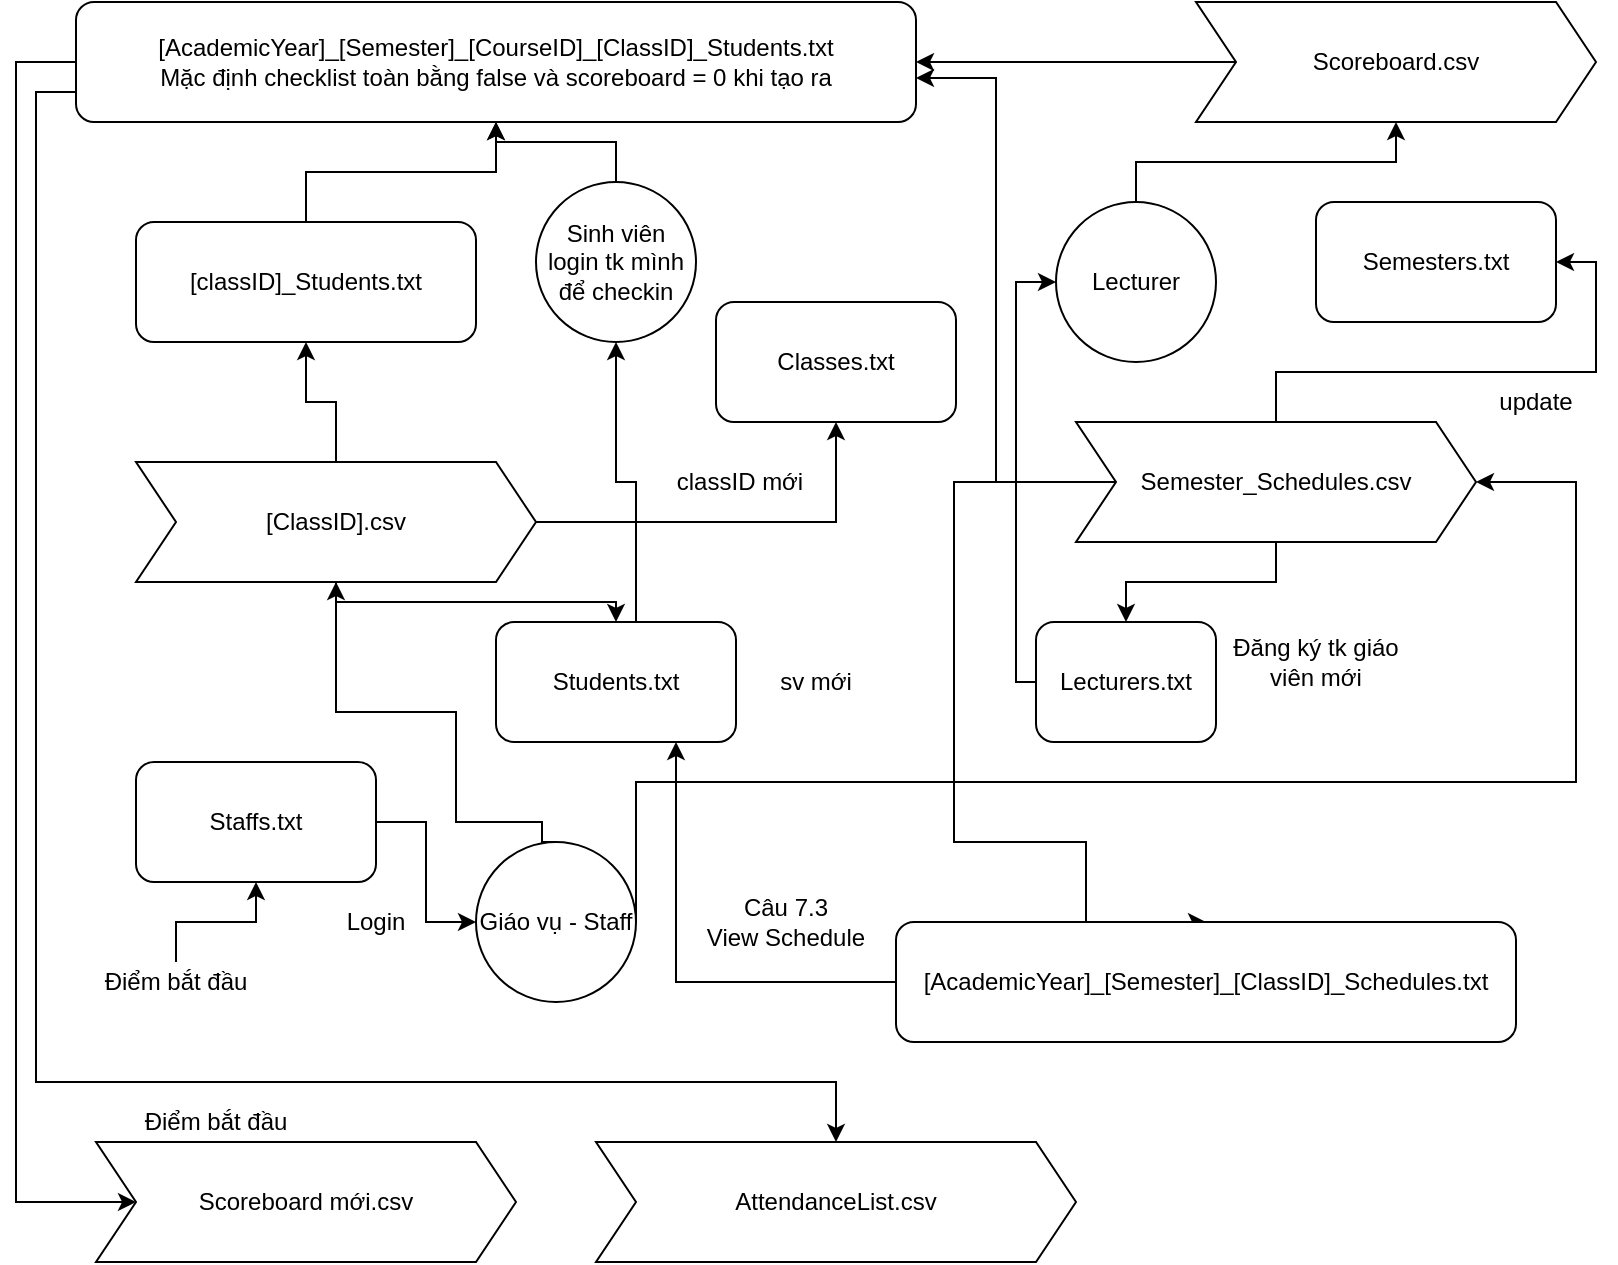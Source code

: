 <mxfile version="12.9.14" type="device"><diagram id="CibD2PZDbfveU2bCWlgY" name="Page-1"><mxGraphModel dx="868" dy="433" grid="1" gridSize="10" guides="1" tooltips="1" connect="1" arrows="1" fold="1" page="1" pageScale="1" pageWidth="827" pageHeight="1169" math="0" shadow="0"><root><mxCell id="0"/><mxCell id="1" parent="0"/><mxCell id="xXXl41QXK0zLbrk2q90p-34" style="edgeStyle=orthogonalEdgeStyle;rounded=0;orthogonalLoop=1;jettySize=auto;html=1;entryX=0.5;entryY=1;entryDx=0;entryDy=0;exitX=0.5;exitY=0;exitDx=0;exitDy=0;" edge="1" parent="1" source="xXXl41QXK0zLbrk2q90p-37" target="xXXl41QXK0zLbrk2q90p-3"><mxGeometry relative="1" as="geometry"><Array as="points"><mxPoint x="283" y="450"/><mxPoint x="283" y="440"/><mxPoint x="240" y="440"/><mxPoint x="240" y="385"/><mxPoint x="180" y="385"/></Array></mxGeometry></mxCell><mxCell id="xXXl41QXK0zLbrk2q90p-35" style="edgeStyle=orthogonalEdgeStyle;rounded=0;orthogonalLoop=1;jettySize=auto;html=1;entryX=1;entryY=0.5;entryDx=0;entryDy=0;exitX=1;exitY=0.5;exitDx=0;exitDy=0;" edge="1" parent="1" source="xXXl41QXK0zLbrk2q90p-37" target="xXXl41QXK0zLbrk2q90p-4"><mxGeometry relative="1" as="geometry"><Array as="points"><mxPoint x="330" y="420"/><mxPoint x="800" y="420"/><mxPoint x="800" y="270"/></Array></mxGeometry></mxCell><mxCell id="xXXl41QXK0zLbrk2q90p-38" style="edgeStyle=orthogonalEdgeStyle;rounded=0;orthogonalLoop=1;jettySize=auto;html=1;entryX=0;entryY=0.5;entryDx=0;entryDy=0;" edge="1" parent="1" source="xXXl41QXK0zLbrk2q90p-2" target="xXXl41QXK0zLbrk2q90p-37"><mxGeometry relative="1" as="geometry"/></mxCell><mxCell id="xXXl41QXK0zLbrk2q90p-2" value="Staffs.txt" style="rounded=1;whiteSpace=wrap;html=1;" vertex="1" parent="1"><mxGeometry x="80" y="410" width="120" height="60" as="geometry"/></mxCell><mxCell id="xXXl41QXK0zLbrk2q90p-9" style="edgeStyle=orthogonalEdgeStyle;rounded=0;orthogonalLoop=1;jettySize=auto;html=1;" edge="1" parent="1" source="xXXl41QXK0zLbrk2q90p-3" target="xXXl41QXK0zLbrk2q90p-7"><mxGeometry relative="1" as="geometry"><Array as="points"><mxPoint x="180" y="330"/><mxPoint x="320" y="330"/></Array></mxGeometry></mxCell><mxCell id="xXXl41QXK0zLbrk2q90p-12" style="edgeStyle=orthogonalEdgeStyle;rounded=0;orthogonalLoop=1;jettySize=auto;html=1;" edge="1" parent="1" source="xXXl41QXK0zLbrk2q90p-3" target="xXXl41QXK0zLbrk2q90p-11"><mxGeometry relative="1" as="geometry"/></mxCell><mxCell id="xXXl41QXK0zLbrk2q90p-15" style="edgeStyle=orthogonalEdgeStyle;rounded=0;orthogonalLoop=1;jettySize=auto;html=1;exitX=0.5;exitY=0;exitDx=0;exitDy=0;entryX=0.5;entryY=1;entryDx=0;entryDy=0;" edge="1" parent="1" source="xXXl41QXK0zLbrk2q90p-3" target="xXXl41QXK0zLbrk2q90p-14"><mxGeometry relative="1" as="geometry"/></mxCell><mxCell id="xXXl41QXK0zLbrk2q90p-3" value="&lt;span&gt;[ClassID].csv&lt;/span&gt;" style="shape=step;perimeter=stepPerimeter;whiteSpace=wrap;html=1;fixedSize=1;" vertex="1" parent="1"><mxGeometry x="80" y="260" width="200" height="60" as="geometry"/></mxCell><mxCell id="xXXl41QXK0zLbrk2q90p-17" style="edgeStyle=orthogonalEdgeStyle;rounded=0;orthogonalLoop=1;jettySize=auto;html=1;exitX=0.5;exitY=0;exitDx=0;exitDy=0;entryX=1;entryY=0.5;entryDx=0;entryDy=0;" edge="1" parent="1" source="xXXl41QXK0zLbrk2q90p-4" target="xXXl41QXK0zLbrk2q90p-16"><mxGeometry relative="1" as="geometry"/></mxCell><mxCell id="xXXl41QXK0zLbrk2q90p-20" style="edgeStyle=orthogonalEdgeStyle;rounded=0;orthogonalLoop=1;jettySize=auto;html=1;entryX=0.5;entryY=0;entryDx=0;entryDy=0;" edge="1" parent="1" source="xXXl41QXK0zLbrk2q90p-4" target="xXXl41QXK0zLbrk2q90p-8"><mxGeometry relative="1" as="geometry"/></mxCell><mxCell id="xXXl41QXK0zLbrk2q90p-25" style="edgeStyle=orthogonalEdgeStyle;rounded=0;orthogonalLoop=1;jettySize=auto;html=1;exitX=0;exitY=0.5;exitDx=0;exitDy=0;entryX=0.5;entryY=0;entryDx=0;entryDy=0;" edge="1" parent="1" source="xXXl41QXK0zLbrk2q90p-4" target="xXXl41QXK0zLbrk2q90p-23"><mxGeometry relative="1" as="geometry"><Array as="points"><mxPoint x="489" y="270"/><mxPoint x="489" y="450"/><mxPoint x="555" y="450"/></Array></mxGeometry></mxCell><mxCell id="xXXl41QXK0zLbrk2q90p-30" style="edgeStyle=orthogonalEdgeStyle;rounded=0;orthogonalLoop=1;jettySize=auto;html=1;entryX=1;entryY=0.633;entryDx=0;entryDy=0;entryPerimeter=0;" edge="1" parent="1" source="xXXl41QXK0zLbrk2q90p-4" target="xXXl41QXK0zLbrk2q90p-27"><mxGeometry relative="1" as="geometry"/></mxCell><mxCell id="xXXl41QXK0zLbrk2q90p-4" value="&lt;span&gt;Semester_Schedules.csv&lt;/span&gt;" style="shape=step;perimeter=stepPerimeter;whiteSpace=wrap;html=1;fixedSize=1;" vertex="1" parent="1"><mxGeometry x="550" y="240" width="200" height="60" as="geometry"/></mxCell><mxCell id="xXXl41QXK0zLbrk2q90p-31" style="edgeStyle=orthogonalEdgeStyle;rounded=0;orthogonalLoop=1;jettySize=auto;html=1;entryX=1;entryY=0.5;entryDx=0;entryDy=0;" edge="1" parent="1" source="xXXl41QXK0zLbrk2q90p-5" target="xXXl41QXK0zLbrk2q90p-27"><mxGeometry relative="1" as="geometry"/></mxCell><mxCell id="xXXl41QXK0zLbrk2q90p-5" value="Scoreboard.csv" style="shape=step;perimeter=stepPerimeter;whiteSpace=wrap;html=1;fixedSize=1;" vertex="1" parent="1"><mxGeometry x="610" y="30" width="200" height="60" as="geometry"/></mxCell><mxCell id="xXXl41QXK0zLbrk2q90p-41" style="edgeStyle=orthogonalEdgeStyle;rounded=0;orthogonalLoop=1;jettySize=auto;html=1;exitX=0.75;exitY=0;exitDx=0;exitDy=0;" edge="1" parent="1" source="xXXl41QXK0zLbrk2q90p-7" target="xXXl41QXK0zLbrk2q90p-32"><mxGeometry relative="1" as="geometry"><Array as="points"><mxPoint x="330" y="340"/><mxPoint x="330" y="270"/><mxPoint x="320" y="270"/></Array></mxGeometry></mxCell><mxCell id="xXXl41QXK0zLbrk2q90p-7" value="Students.txt" style="rounded=1;whiteSpace=wrap;html=1;" vertex="1" parent="1"><mxGeometry x="260" y="340" width="120" height="60" as="geometry"/></mxCell><mxCell id="xXXl41QXK0zLbrk2q90p-39" value="" style="edgeStyle=orthogonalEdgeStyle;rounded=0;orthogonalLoop=1;jettySize=auto;html=1;entryX=0;entryY=0.5;entryDx=0;entryDy=0;" edge="1" parent="1" source="xXXl41QXK0zLbrk2q90p-8" target="xXXl41QXK0zLbrk2q90p-36"><mxGeometry relative="1" as="geometry"><Array as="points"><mxPoint x="520" y="370"/><mxPoint x="520" y="170"/></Array></mxGeometry></mxCell><mxCell id="xXXl41QXK0zLbrk2q90p-8" value="Lecturers.txt" style="rounded=1;whiteSpace=wrap;html=1;" vertex="1" parent="1"><mxGeometry x="530" y="340" width="90" height="60" as="geometry"/></mxCell><mxCell id="xXXl41QXK0zLbrk2q90p-10" value="sv mới" style="text;html=1;strokeColor=none;fillColor=none;align=center;verticalAlign=middle;whiteSpace=wrap;rounded=0;" vertex="1" parent="1"><mxGeometry x="380" y="360" width="80" height="20" as="geometry"/></mxCell><mxCell id="xXXl41QXK0zLbrk2q90p-11" value="Classes.txt" style="rounded=1;whiteSpace=wrap;html=1;" vertex="1" parent="1"><mxGeometry x="370" y="180" width="120" height="60" as="geometry"/></mxCell><mxCell id="xXXl41QXK0zLbrk2q90p-13" value="classID mới" style="text;html=1;strokeColor=none;fillColor=none;align=center;verticalAlign=middle;whiteSpace=wrap;rounded=0;" vertex="1" parent="1"><mxGeometry x="340" y="260" width="84" height="20" as="geometry"/></mxCell><mxCell id="xXXl41QXK0zLbrk2q90p-28" style="edgeStyle=orthogonalEdgeStyle;rounded=0;orthogonalLoop=1;jettySize=auto;html=1;entryX=0.5;entryY=1;entryDx=0;entryDy=0;" edge="1" parent="1" source="xXXl41QXK0zLbrk2q90p-14" target="xXXl41QXK0zLbrk2q90p-27"><mxGeometry relative="1" as="geometry"/></mxCell><mxCell id="xXXl41QXK0zLbrk2q90p-14" value="[classID]_Students.txt" style="rounded=1;whiteSpace=wrap;html=1;" vertex="1" parent="1"><mxGeometry x="80" y="140" width="170" height="60" as="geometry"/></mxCell><mxCell id="xXXl41QXK0zLbrk2q90p-16" value="Semesters.txt" style="rounded=1;whiteSpace=wrap;html=1;" vertex="1" parent="1"><mxGeometry x="670" y="130" width="120" height="60" as="geometry"/></mxCell><mxCell id="xXXl41QXK0zLbrk2q90p-18" value="update" style="text;html=1;strokeColor=none;fillColor=none;align=center;verticalAlign=middle;whiteSpace=wrap;rounded=0;" vertex="1" parent="1"><mxGeometry x="740" y="220" width="80" height="20" as="geometry"/></mxCell><mxCell id="xXXl41QXK0zLbrk2q90p-22" value="Đăng ký tk giáo viên mới" style="text;html=1;strokeColor=none;fillColor=none;align=center;verticalAlign=middle;whiteSpace=wrap;rounded=0;" vertex="1" parent="1"><mxGeometry x="620" y="350" width="100" height="20" as="geometry"/></mxCell><mxCell id="xXXl41QXK0zLbrk2q90p-47" style="edgeStyle=orthogonalEdgeStyle;rounded=0;orthogonalLoop=1;jettySize=auto;html=1;entryX=0.75;entryY=1;entryDx=0;entryDy=0;" edge="1" parent="1" source="xXXl41QXK0zLbrk2q90p-23" target="xXXl41QXK0zLbrk2q90p-7"><mxGeometry relative="1" as="geometry"/></mxCell><mxCell id="xXXl41QXK0zLbrk2q90p-23" value="[AcademicYear]_[Semester]_[ClassID]_Schedules.txt" style="rounded=1;whiteSpace=wrap;html=1;" vertex="1" parent="1"><mxGeometry x="460" y="490" width="310" height="60" as="geometry"/></mxCell><mxCell id="xXXl41QXK0zLbrk2q90p-45" style="edgeStyle=orthogonalEdgeStyle;rounded=0;orthogonalLoop=1;jettySize=auto;html=1;entryX=0;entryY=0.5;entryDx=0;entryDy=0;" edge="1" parent="1" source="xXXl41QXK0zLbrk2q90p-27" target="xXXl41QXK0zLbrk2q90p-42"><mxGeometry relative="1" as="geometry"><mxPoint x="20" y="632" as="targetPoint"/><Array as="points"><mxPoint x="20" y="60"/><mxPoint x="20" y="630"/></Array></mxGeometry></mxCell><mxCell id="xXXl41QXK0zLbrk2q90p-46" style="edgeStyle=orthogonalEdgeStyle;rounded=0;orthogonalLoop=1;jettySize=auto;html=1;exitX=0;exitY=0.75;exitDx=0;exitDy=0;entryX=0.5;entryY=0;entryDx=0;entryDy=0;" edge="1" parent="1" source="xXXl41QXK0zLbrk2q90p-27" target="xXXl41QXK0zLbrk2q90p-43"><mxGeometry relative="1" as="geometry"><Array as="points"><mxPoint x="30" y="75"/><mxPoint x="30" y="570"/><mxPoint x="430" y="570"/></Array></mxGeometry></mxCell><mxCell id="xXXl41QXK0zLbrk2q90p-27" value="[AcademicYear]_[Semester]_[CourseID]_[ClassID]_Students.txt&lt;br&gt;Mặc định checklist toàn bằng false và scoreboard = 0 khi tạo ra" style="rounded=1;whiteSpace=wrap;html=1;" vertex="1" parent="1"><mxGeometry x="50" y="30" width="420" height="60" as="geometry"/></mxCell><mxCell id="xXXl41QXK0zLbrk2q90p-33" style="edgeStyle=orthogonalEdgeStyle;rounded=0;orthogonalLoop=1;jettySize=auto;html=1;" edge="1" parent="1" source="xXXl41QXK0zLbrk2q90p-32" target="xXXl41QXK0zLbrk2q90p-27"><mxGeometry relative="1" as="geometry"/></mxCell><mxCell id="xXXl41QXK0zLbrk2q90p-32" value="Sinh viên login tk mình để checkin" style="ellipse;whiteSpace=wrap;html=1;aspect=fixed;" vertex="1" parent="1"><mxGeometry x="280" y="120" width="80" height="80" as="geometry"/></mxCell><mxCell id="xXXl41QXK0zLbrk2q90p-40" style="edgeStyle=orthogonalEdgeStyle;rounded=0;orthogonalLoop=1;jettySize=auto;html=1;" edge="1" parent="1" source="xXXl41QXK0zLbrk2q90p-36" target="xXXl41QXK0zLbrk2q90p-5"><mxGeometry relative="1" as="geometry"/></mxCell><mxCell id="xXXl41QXK0zLbrk2q90p-36" value="Lecturer" style="ellipse;whiteSpace=wrap;html=1;aspect=fixed;" vertex="1" parent="1"><mxGeometry x="540" y="130" width="80" height="80" as="geometry"/></mxCell><mxCell id="xXXl41QXK0zLbrk2q90p-37" value="Giáo vụ - Staff" style="ellipse;whiteSpace=wrap;html=1;aspect=fixed;" vertex="1" parent="1"><mxGeometry x="250" y="450" width="80" height="80" as="geometry"/></mxCell><mxCell id="xXXl41QXK0zLbrk2q90p-42" value="Scoreboard mới.csv" style="shape=step;perimeter=stepPerimeter;whiteSpace=wrap;html=1;fixedSize=1;" vertex="1" parent="1"><mxGeometry x="60" y="600" width="210" height="60" as="geometry"/></mxCell><mxCell id="xXXl41QXK0zLbrk2q90p-43" value="AttendanceList.csv" style="shape=step;perimeter=stepPerimeter;whiteSpace=wrap;html=1;fixedSize=1;" vertex="1" parent="1"><mxGeometry x="310" y="600" width="240" height="60" as="geometry"/></mxCell><mxCell id="xXXl41QXK0zLbrk2q90p-49" value="Câu 7.3&lt;br&gt;View Schedule" style="text;html=1;strokeColor=none;fillColor=none;align=center;verticalAlign=middle;whiteSpace=wrap;rounded=0;" vertex="1" parent="1"><mxGeometry x="360" y="470" width="90" height="40" as="geometry"/></mxCell><mxCell id="xXXl41QXK0zLbrk2q90p-53" style="edgeStyle=orthogonalEdgeStyle;rounded=0;orthogonalLoop=1;jettySize=auto;html=1;" edge="1" parent="1" source="xXXl41QXK0zLbrk2q90p-50" target="xXXl41QXK0zLbrk2q90p-2"><mxGeometry relative="1" as="geometry"><mxPoint x="100" y="480" as="targetPoint"/></mxGeometry></mxCell><mxCell id="xXXl41QXK0zLbrk2q90p-50" value="Điểm bắt đầu" style="text;html=1;strokeColor=none;fillColor=none;align=center;verticalAlign=middle;whiteSpace=wrap;rounded=0;" vertex="1" parent="1"><mxGeometry x="50" y="510" width="100" height="20" as="geometry"/></mxCell><mxCell id="xXXl41QXK0zLbrk2q90p-51" value="Điểm bắt đầu" style="text;html=1;strokeColor=none;fillColor=none;align=center;verticalAlign=middle;whiteSpace=wrap;rounded=0;" vertex="1" parent="1"><mxGeometry x="70" y="580" width="100" height="20" as="geometry"/></mxCell><mxCell id="xXXl41QXK0zLbrk2q90p-54" value="Login" style="text;html=1;strokeColor=none;fillColor=none;align=center;verticalAlign=middle;whiteSpace=wrap;rounded=0;" vertex="1" parent="1"><mxGeometry x="180" y="480" width="40" height="20" as="geometry"/></mxCell></root></mxGraphModel></diagram></mxfile>